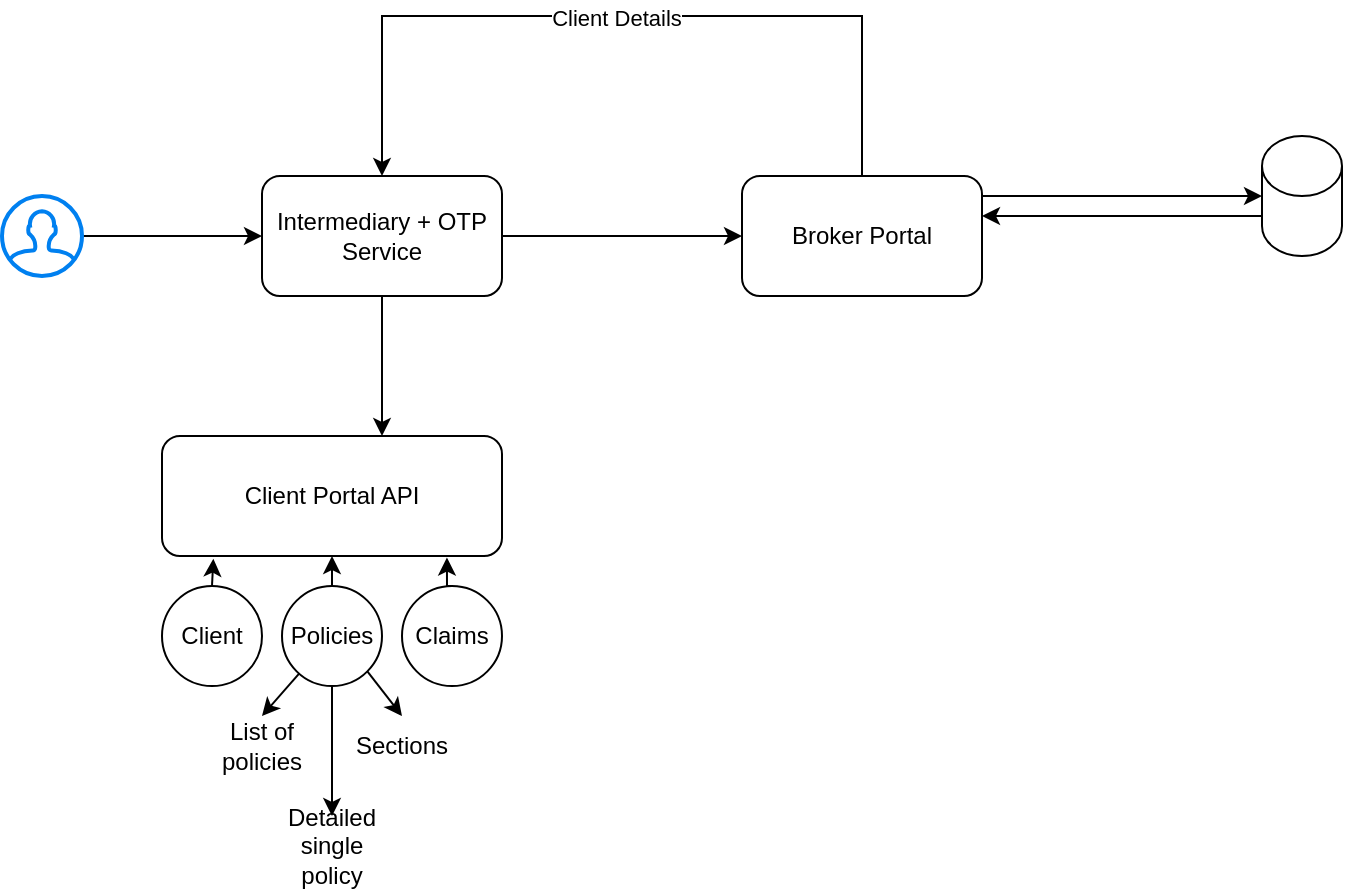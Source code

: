 <mxfile version="21.6.1" type="github">
  <diagram name="Page-1" id="knrInPN8lqqvU95grT6c">
    <mxGraphModel dx="538" dy="303" grid="1" gridSize="10" guides="1" tooltips="1" connect="1" arrows="1" fold="1" page="1" pageScale="1" pageWidth="850" pageHeight="1100" math="0" shadow="0">
      <root>
        <mxCell id="0" />
        <mxCell id="1" parent="0" />
        <mxCell id="o5Kga1oEtXIRGomeLSfw-3" style="edgeStyle=orthogonalEdgeStyle;rounded=0;orthogonalLoop=1;jettySize=auto;html=1;entryX=0;entryY=0.5;entryDx=0;entryDy=0;" edge="1" parent="1" source="o5Kga1oEtXIRGomeLSfw-1" target="o5Kga1oEtXIRGomeLSfw-2">
          <mxGeometry relative="1" as="geometry" />
        </mxCell>
        <mxCell id="o5Kga1oEtXIRGomeLSfw-1" value="" style="html=1;verticalLabelPosition=bottom;align=center;labelBackgroundColor=#ffffff;verticalAlign=top;strokeWidth=2;strokeColor=#0080F0;shadow=0;dashed=0;shape=mxgraph.ios7.icons.user;" vertex="1" parent="1">
          <mxGeometry x="100" y="240" width="40" height="40" as="geometry" />
        </mxCell>
        <mxCell id="o5Kga1oEtXIRGomeLSfw-4" style="edgeStyle=orthogonalEdgeStyle;rounded=0;orthogonalLoop=1;jettySize=auto;html=1;" edge="1" parent="1" source="o5Kga1oEtXIRGomeLSfw-2">
          <mxGeometry relative="1" as="geometry">
            <mxPoint x="470" y="260" as="targetPoint" />
          </mxGeometry>
        </mxCell>
        <mxCell id="o5Kga1oEtXIRGomeLSfw-20" style="edgeStyle=orthogonalEdgeStyle;rounded=0;orthogonalLoop=1;jettySize=auto;html=1;" edge="1" parent="1" source="o5Kga1oEtXIRGomeLSfw-2">
          <mxGeometry relative="1" as="geometry">
            <mxPoint x="290" y="360" as="targetPoint" />
          </mxGeometry>
        </mxCell>
        <mxCell id="o5Kga1oEtXIRGomeLSfw-2" value="Intermediary + OTP Service" style="rounded=1;whiteSpace=wrap;html=1;" vertex="1" parent="1">
          <mxGeometry x="230" y="230" width="120" height="60" as="geometry" />
        </mxCell>
        <mxCell id="o5Kga1oEtXIRGomeLSfw-14" style="edgeStyle=orthogonalEdgeStyle;rounded=0;orthogonalLoop=1;jettySize=auto;html=1;entryX=0;entryY=0.5;entryDx=0;entryDy=0;entryPerimeter=0;" edge="1" parent="1" source="o5Kga1oEtXIRGomeLSfw-7" target="o5Kga1oEtXIRGomeLSfw-8">
          <mxGeometry relative="1" as="geometry">
            <Array as="points">
              <mxPoint x="690" y="240" />
              <mxPoint x="690" y="240" />
            </Array>
          </mxGeometry>
        </mxCell>
        <mxCell id="o5Kga1oEtXIRGomeLSfw-16" style="edgeStyle=orthogonalEdgeStyle;rounded=0;orthogonalLoop=1;jettySize=auto;html=1;entryX=0.5;entryY=0;entryDx=0;entryDy=0;" edge="1" parent="1" source="o5Kga1oEtXIRGomeLSfw-7" target="o5Kga1oEtXIRGomeLSfw-2">
          <mxGeometry relative="1" as="geometry">
            <Array as="points">
              <mxPoint x="530" y="150" />
              <mxPoint x="290" y="150" />
            </Array>
          </mxGeometry>
        </mxCell>
        <mxCell id="o5Kga1oEtXIRGomeLSfw-17" value="Client Details" style="edgeLabel;html=1;align=center;verticalAlign=middle;resizable=0;points=[];" vertex="1" connectable="0" parent="o5Kga1oEtXIRGomeLSfw-16">
          <mxGeometry x="0.014" y="1" relative="1" as="geometry">
            <mxPoint as="offset" />
          </mxGeometry>
        </mxCell>
        <mxCell id="o5Kga1oEtXIRGomeLSfw-7" value="Broker Portal" style="rounded=1;whiteSpace=wrap;html=1;" vertex="1" parent="1">
          <mxGeometry x="470" y="230" width="120" height="60" as="geometry" />
        </mxCell>
        <mxCell id="o5Kga1oEtXIRGomeLSfw-15" style="edgeStyle=orthogonalEdgeStyle;rounded=0;orthogonalLoop=1;jettySize=auto;html=1;exitX=0;exitY=1;exitDx=0;exitDy=-15;exitPerimeter=0;" edge="1" parent="1" source="o5Kga1oEtXIRGomeLSfw-8">
          <mxGeometry relative="1" as="geometry">
            <mxPoint x="590" y="250" as="targetPoint" />
            <Array as="points">
              <mxPoint x="720" y="250" />
              <mxPoint x="656" y="250" />
              <mxPoint x="656" y="251" />
            </Array>
          </mxGeometry>
        </mxCell>
        <mxCell id="o5Kga1oEtXIRGomeLSfw-8" value="" style="shape=cylinder3;whiteSpace=wrap;html=1;boundedLbl=1;backgroundOutline=1;size=15;" vertex="1" parent="1">
          <mxGeometry x="730" y="210" width="40" height="60" as="geometry" />
        </mxCell>
        <mxCell id="o5Kga1oEtXIRGomeLSfw-21" value="Client Portal API" style="rounded=1;whiteSpace=wrap;html=1;" vertex="1" parent="1">
          <mxGeometry x="180" y="360" width="170" height="60" as="geometry" />
        </mxCell>
        <mxCell id="o5Kga1oEtXIRGomeLSfw-36" style="edgeStyle=orthogonalEdgeStyle;rounded=0;orthogonalLoop=1;jettySize=auto;html=1;exitX=0.5;exitY=0;exitDx=0;exitDy=0;entryX=0.151;entryY=1.022;entryDx=0;entryDy=0;entryPerimeter=0;" edge="1" parent="1" source="o5Kga1oEtXIRGomeLSfw-22" target="o5Kga1oEtXIRGomeLSfw-21">
          <mxGeometry relative="1" as="geometry" />
        </mxCell>
        <mxCell id="o5Kga1oEtXIRGomeLSfw-22" value="Client" style="ellipse;whiteSpace=wrap;html=1;aspect=fixed;" vertex="1" parent="1">
          <mxGeometry x="180" y="435" width="50" height="50" as="geometry" />
        </mxCell>
        <mxCell id="o5Kga1oEtXIRGomeLSfw-38" style="edgeStyle=orthogonalEdgeStyle;rounded=0;orthogonalLoop=1;jettySize=auto;html=1;exitX=0.5;exitY=0;exitDx=0;exitDy=0;entryX=0.838;entryY=1.013;entryDx=0;entryDy=0;entryPerimeter=0;" edge="1" parent="1" source="o5Kga1oEtXIRGomeLSfw-23" target="o5Kga1oEtXIRGomeLSfw-21">
          <mxGeometry relative="1" as="geometry" />
        </mxCell>
        <mxCell id="o5Kga1oEtXIRGomeLSfw-23" value="Claims" style="ellipse;whiteSpace=wrap;html=1;aspect=fixed;" vertex="1" parent="1">
          <mxGeometry x="300" y="435" width="50" height="50" as="geometry" />
        </mxCell>
        <mxCell id="o5Kga1oEtXIRGomeLSfw-25" style="rounded=0;orthogonalLoop=1;jettySize=auto;html=1;entryX=0.5;entryY=0;entryDx=0;entryDy=0;" edge="1" parent="1" source="o5Kga1oEtXIRGomeLSfw-24" target="o5Kga1oEtXIRGomeLSfw-29">
          <mxGeometry relative="1" as="geometry">
            <mxPoint x="246.727" y="511.165" as="targetPoint" />
          </mxGeometry>
        </mxCell>
        <mxCell id="o5Kga1oEtXIRGomeLSfw-30" style="edgeStyle=orthogonalEdgeStyle;rounded=0;orthogonalLoop=1;jettySize=auto;html=1;" edge="1" parent="1" source="o5Kga1oEtXIRGomeLSfw-24">
          <mxGeometry relative="1" as="geometry">
            <mxPoint x="265" y="550" as="targetPoint" />
          </mxGeometry>
        </mxCell>
        <mxCell id="o5Kga1oEtXIRGomeLSfw-32" style="rounded=0;orthogonalLoop=1;jettySize=auto;html=1;exitX=1;exitY=1;exitDx=0;exitDy=0;entryX=0.5;entryY=0;entryDx=0;entryDy=0;" edge="1" parent="1" source="o5Kga1oEtXIRGomeLSfw-24" target="o5Kga1oEtXIRGomeLSfw-35">
          <mxGeometry relative="1" as="geometry">
            <mxPoint x="285" y="510" as="targetPoint" />
          </mxGeometry>
        </mxCell>
        <mxCell id="o5Kga1oEtXIRGomeLSfw-37" style="edgeStyle=orthogonalEdgeStyle;rounded=0;orthogonalLoop=1;jettySize=auto;html=1;exitX=0.5;exitY=0;exitDx=0;exitDy=0;entryX=0.5;entryY=1;entryDx=0;entryDy=0;" edge="1" parent="1" source="o5Kga1oEtXIRGomeLSfw-24" target="o5Kga1oEtXIRGomeLSfw-21">
          <mxGeometry relative="1" as="geometry" />
        </mxCell>
        <mxCell id="o5Kga1oEtXIRGomeLSfw-24" value="Policies" style="ellipse;whiteSpace=wrap;html=1;aspect=fixed;" vertex="1" parent="1">
          <mxGeometry x="240" y="435" width="50" height="50" as="geometry" />
        </mxCell>
        <mxCell id="o5Kga1oEtXIRGomeLSfw-29" value="List of policies" style="text;html=1;strokeColor=none;fillColor=none;align=center;verticalAlign=middle;whiteSpace=wrap;rounded=0;" vertex="1" parent="1">
          <mxGeometry x="200" y="500" width="60" height="30" as="geometry" />
        </mxCell>
        <mxCell id="o5Kga1oEtXIRGomeLSfw-31" value="Detailed single policy" style="text;html=1;strokeColor=none;fillColor=none;align=center;verticalAlign=middle;whiteSpace=wrap;rounded=0;" vertex="1" parent="1">
          <mxGeometry x="235" y="550" width="60" height="30" as="geometry" />
        </mxCell>
        <mxCell id="o5Kga1oEtXIRGomeLSfw-35" value="Sections" style="text;html=1;strokeColor=none;fillColor=none;align=center;verticalAlign=middle;whiteSpace=wrap;rounded=0;" vertex="1" parent="1">
          <mxGeometry x="270" y="500" width="60" height="30" as="geometry" />
        </mxCell>
      </root>
    </mxGraphModel>
  </diagram>
</mxfile>
